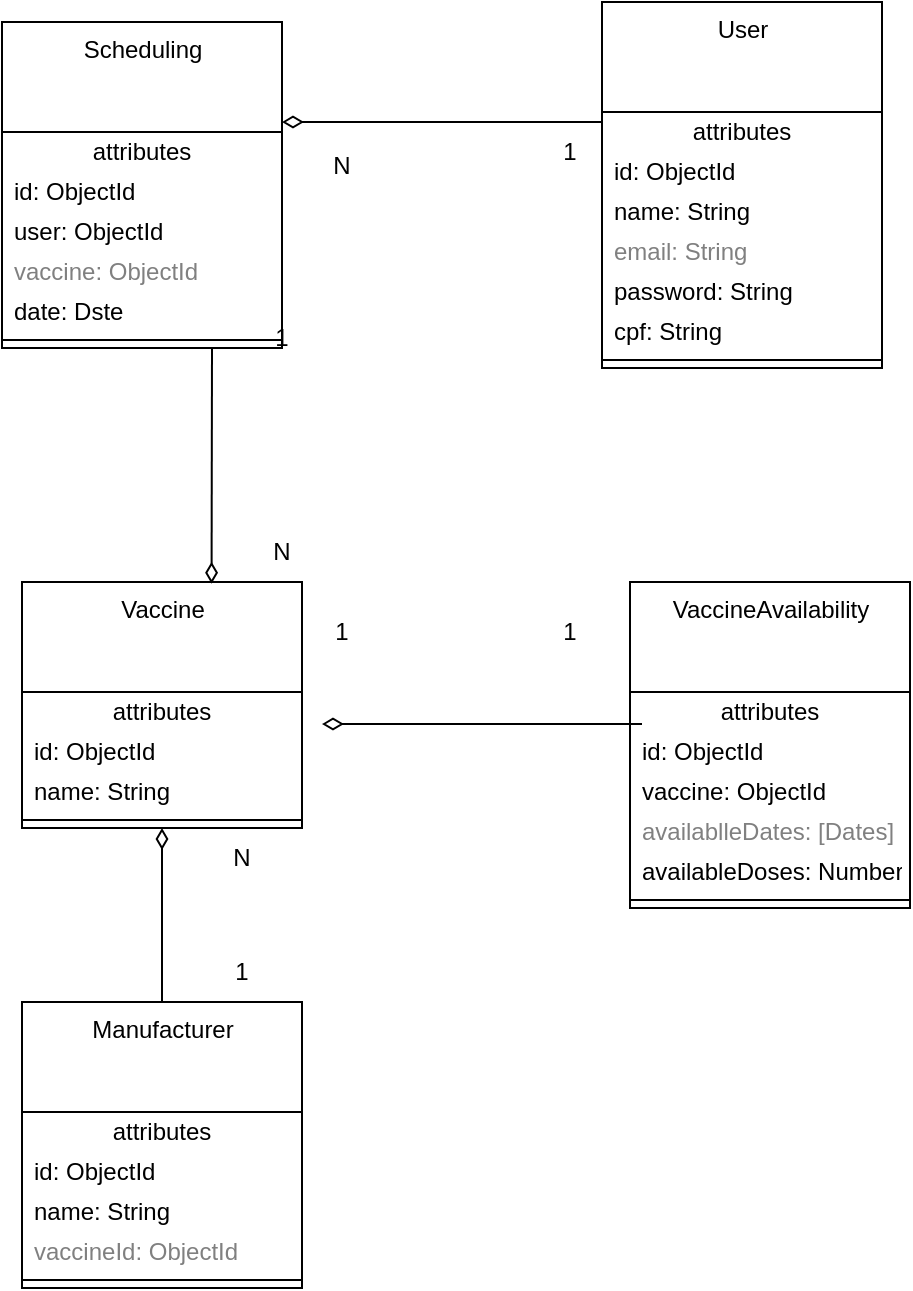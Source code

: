 <mxfile>
    <diagram id="SrMsp8DubB7abnCyO7zT" name="Página-1">
        <mxGraphModel dx="1109" dy="687" grid="1" gridSize="10" guides="1" tooltips="1" connect="1" arrows="1" fold="1" page="1" pageScale="1" pageWidth="827" pageHeight="1169" math="0" shadow="0">
            <root>
                <mxCell id="0"/>
                <mxCell id="1" parent="0"/>
                <mxCell id="6" value="Scheduling" style="swimlane;fontStyle=0;align=center;verticalAlign=top;childLayout=stackLayout;horizontal=1;startSize=55;horizontalStack=0;resizeParent=1;resizeParentMax=0;resizeLast=0;collapsible=0;marginBottom=0;html=1;" parent="1" vertex="1">
                    <mxGeometry x="130" y="80" width="140" height="163" as="geometry"/>
                </mxCell>
                <mxCell id="7" value="attributes" style="text;html=1;strokeColor=none;fillColor=none;align=center;verticalAlign=middle;spacingLeft=4;spacingRight=4;overflow=hidden;rotatable=0;points=[[0,0.5],[1,0.5]];portConstraint=eastwest;" parent="6" vertex="1">
                    <mxGeometry y="55" width="140" height="20" as="geometry"/>
                </mxCell>
                <mxCell id="65" value="id: ObjectId" style="text;html=1;strokeColor=none;fillColor=none;align=left;verticalAlign=middle;spacingLeft=4;spacingRight=4;overflow=hidden;rotatable=0;points=[[0,0.5],[1,0.5]];portConstraint=eastwest;" vertex="1" parent="6">
                    <mxGeometry y="75" width="140" height="20" as="geometry"/>
                </mxCell>
                <mxCell id="8" value="user: ObjectId" style="text;html=1;strokeColor=none;fillColor=none;align=left;verticalAlign=middle;spacingLeft=4;spacingRight=4;overflow=hidden;rotatable=0;points=[[0,0.5],[1,0.5]];portConstraint=eastwest;" parent="6" vertex="1">
                    <mxGeometry y="95" width="140" height="20" as="geometry"/>
                </mxCell>
                <mxCell id="9" value="vaccine: ObjectId" style="text;html=1;strokeColor=none;fillColor=none;align=left;verticalAlign=middle;spacingLeft=4;spacingRight=4;overflow=hidden;rotatable=0;points=[[0,0.5],[1,0.5]];portConstraint=eastwest;fontColor=#808080;" parent="6" vertex="1">
                    <mxGeometry y="115" width="140" height="20" as="geometry"/>
                </mxCell>
                <mxCell id="10" value="date: Dste" style="text;html=1;strokeColor=none;fillColor=none;align=left;verticalAlign=middle;spacingLeft=4;spacingRight=4;overflow=hidden;rotatable=0;points=[[0,0.5],[1,0.5]];portConstraint=eastwest;" parent="6" vertex="1">
                    <mxGeometry y="135" width="140" height="20" as="geometry"/>
                </mxCell>
                <mxCell id="11" value="" style="line;strokeWidth=1;fillColor=none;align=left;verticalAlign=middle;spacingTop=-1;spacingLeft=3;spacingRight=3;rotatable=0;labelPosition=right;points=[];portConstraint=eastwest;" parent="6" vertex="1">
                    <mxGeometry y="155" width="140" height="8" as="geometry"/>
                </mxCell>
                <mxCell id="22" value="User" style="swimlane;fontStyle=0;align=center;verticalAlign=top;childLayout=stackLayout;horizontal=1;startSize=55;horizontalStack=0;resizeParent=1;resizeParentMax=0;resizeLast=0;collapsible=0;marginBottom=0;html=1;" parent="1" vertex="1">
                    <mxGeometry x="430" y="70" width="140" height="183" as="geometry"/>
                </mxCell>
                <mxCell id="23" value="attributes" style="text;html=1;strokeColor=none;fillColor=none;align=center;verticalAlign=middle;spacingLeft=4;spacingRight=4;overflow=hidden;rotatable=0;points=[[0,0.5],[1,0.5]];portConstraint=eastwest;" parent="22" vertex="1">
                    <mxGeometry y="55" width="140" height="20" as="geometry"/>
                </mxCell>
                <mxCell id="66" value="id: ObjectId" style="text;html=1;strokeColor=none;fillColor=none;align=left;verticalAlign=middle;spacingLeft=4;spacingRight=4;overflow=hidden;rotatable=0;points=[[0,0.5],[1,0.5]];portConstraint=eastwest;" vertex="1" parent="22">
                    <mxGeometry y="75" width="140" height="20" as="geometry"/>
                </mxCell>
                <mxCell id="24" value="name: String" style="text;html=1;strokeColor=none;fillColor=none;align=left;verticalAlign=middle;spacingLeft=4;spacingRight=4;overflow=hidden;rotatable=0;points=[[0,0.5],[1,0.5]];portConstraint=eastwest;" parent="22" vertex="1">
                    <mxGeometry y="95" width="140" height="20" as="geometry"/>
                </mxCell>
                <mxCell id="25" value="email: String" style="text;html=1;strokeColor=none;fillColor=none;align=left;verticalAlign=middle;spacingLeft=4;spacingRight=4;overflow=hidden;rotatable=0;points=[[0,0.5],[1,0.5]];portConstraint=eastwest;fontColor=#808080;" parent="22" vertex="1">
                    <mxGeometry y="115" width="140" height="20" as="geometry"/>
                </mxCell>
                <mxCell id="26" value="password: String" style="text;html=1;strokeColor=none;fillColor=none;align=left;verticalAlign=middle;spacingLeft=4;spacingRight=4;overflow=hidden;rotatable=0;points=[[0,0.5],[1,0.5]];portConstraint=eastwest;" parent="22" vertex="1">
                    <mxGeometry y="135" width="140" height="20" as="geometry"/>
                </mxCell>
                <mxCell id="48" value="cpf: String" style="text;html=1;strokeColor=none;fillColor=none;align=left;verticalAlign=middle;spacingLeft=4;spacingRight=4;overflow=hidden;rotatable=0;points=[[0,0.5],[1,0.5]];portConstraint=eastwest;" parent="22" vertex="1">
                    <mxGeometry y="155" width="140" height="20" as="geometry"/>
                </mxCell>
                <mxCell id="27" value="" style="line;strokeWidth=1;fillColor=none;align=left;verticalAlign=middle;spacingTop=-1;spacingLeft=3;spacingRight=3;rotatable=0;labelPosition=right;points=[];portConstraint=eastwest;" parent="22" vertex="1">
                    <mxGeometry y="175" width="140" height="8" as="geometry"/>
                </mxCell>
                <mxCell id="30" value="Vaccine" style="swimlane;fontStyle=0;align=center;verticalAlign=top;childLayout=stackLayout;horizontal=1;startSize=55;horizontalStack=0;resizeParent=1;resizeParentMax=0;resizeLast=0;collapsible=0;marginBottom=0;html=1;" parent="1" vertex="1">
                    <mxGeometry x="140" y="360" width="140" height="123" as="geometry"/>
                </mxCell>
                <mxCell id="31" value="attributes" style="text;html=1;strokeColor=none;fillColor=none;align=center;verticalAlign=middle;spacingLeft=4;spacingRight=4;overflow=hidden;rotatable=0;points=[[0,0.5],[1,0.5]];portConstraint=eastwest;" parent="30" vertex="1">
                    <mxGeometry y="55" width="140" height="20" as="geometry"/>
                </mxCell>
                <mxCell id="69" value="id: ObjectId" style="text;html=1;strokeColor=none;fillColor=none;align=left;verticalAlign=middle;spacingLeft=4;spacingRight=4;overflow=hidden;rotatable=0;points=[[0,0.5],[1,0.5]];portConstraint=eastwest;" vertex="1" parent="30">
                    <mxGeometry y="75" width="140" height="20" as="geometry"/>
                </mxCell>
                <mxCell id="32" value="name: String" style="text;html=1;strokeColor=none;fillColor=none;align=left;verticalAlign=middle;spacingLeft=4;spacingRight=4;overflow=hidden;rotatable=0;points=[[0,0.5],[1,0.5]];portConstraint=eastwest;" parent="30" vertex="1">
                    <mxGeometry y="95" width="140" height="20" as="geometry"/>
                </mxCell>
                <mxCell id="35" value="" style="line;strokeWidth=1;fillColor=none;align=left;verticalAlign=middle;spacingTop=-1;spacingLeft=3;spacingRight=3;rotatable=0;labelPosition=right;points=[];portConstraint=eastwest;" parent="30" vertex="1">
                    <mxGeometry y="115" width="140" height="8" as="geometry"/>
                </mxCell>
                <mxCell id="38" value="VaccineAvailability" style="swimlane;fontStyle=0;align=center;verticalAlign=top;childLayout=stackLayout;horizontal=1;startSize=55;horizontalStack=0;resizeParent=1;resizeParentMax=0;resizeLast=0;collapsible=0;marginBottom=0;html=1;" parent="1" vertex="1">
                    <mxGeometry x="444" y="360" width="140" height="163" as="geometry"/>
                </mxCell>
                <mxCell id="39" value="attributes" style="text;html=1;strokeColor=none;fillColor=none;align=center;verticalAlign=middle;spacingLeft=4;spacingRight=4;overflow=hidden;rotatable=0;points=[[0,0.5],[1,0.5]];portConstraint=eastwest;" parent="38" vertex="1">
                    <mxGeometry y="55" width="140" height="20" as="geometry"/>
                </mxCell>
                <mxCell id="68" value="id: ObjectId" style="text;html=1;strokeColor=none;fillColor=none;align=left;verticalAlign=middle;spacingLeft=4;spacingRight=4;overflow=hidden;rotatable=0;points=[[0,0.5],[1,0.5]];portConstraint=eastwest;" vertex="1" parent="38">
                    <mxGeometry y="75" width="140" height="20" as="geometry"/>
                </mxCell>
                <mxCell id="40" value="vaccine: ObjectId" style="text;html=1;strokeColor=none;fillColor=none;align=left;verticalAlign=middle;spacingLeft=4;spacingRight=4;overflow=hidden;rotatable=0;points=[[0,0.5],[1,0.5]];portConstraint=eastwest;" parent="38" vertex="1">
                    <mxGeometry y="95" width="140" height="20" as="geometry"/>
                </mxCell>
                <mxCell id="41" value="availablleDates: [Dates]" style="text;html=1;strokeColor=none;fillColor=none;align=left;verticalAlign=middle;spacingLeft=4;spacingRight=4;overflow=hidden;rotatable=0;points=[[0,0.5],[1,0.5]];portConstraint=eastwest;fontColor=#808080;" parent="38" vertex="1">
                    <mxGeometry y="115" width="140" height="20" as="geometry"/>
                </mxCell>
                <mxCell id="42" value="availableDoses: Number" style="text;html=1;strokeColor=none;fillColor=none;align=left;verticalAlign=middle;spacingLeft=4;spacingRight=4;overflow=hidden;rotatable=0;points=[[0,0.5],[1,0.5]];portConstraint=eastwest;" parent="38" vertex="1">
                    <mxGeometry y="135" width="140" height="20" as="geometry"/>
                </mxCell>
                <mxCell id="43" value="" style="line;strokeWidth=1;fillColor=none;align=left;verticalAlign=middle;spacingTop=-1;spacingLeft=3;spacingRight=3;rotatable=0;labelPosition=right;points=[];portConstraint=eastwest;" parent="38" vertex="1">
                    <mxGeometry y="155" width="140" height="8" as="geometry"/>
                </mxCell>
                <mxCell id="49" value="" style="endArrow=none;startArrow=diamondThin;endFill=0;startFill=0;html=1;verticalAlign=bottom;labelBackgroundColor=none;strokeWidth=1;startSize=8;endSize=8;" parent="1" edge="1">
                    <mxGeometry width="160" relative="1" as="geometry">
                        <mxPoint x="270" y="130" as="sourcePoint"/>
                        <mxPoint x="430" y="130" as="targetPoint"/>
                    </mxGeometry>
                </mxCell>
                <mxCell id="50" value="" style="endArrow=none;startArrow=diamondThin;endFill=0;startFill=0;html=1;verticalAlign=bottom;labelBackgroundColor=none;strokeWidth=1;startSize=8;endSize=8;entryX=0.75;entryY=1;entryDx=0;entryDy=0;exitX=0.677;exitY=0.007;exitDx=0;exitDy=0;exitPerimeter=0;" parent="1" source="30" target="6" edge="1">
                    <mxGeometry width="160" relative="1" as="geometry">
                        <mxPoint x="230" y="350" as="sourcePoint"/>
                        <mxPoint x="230" y="250" as="targetPoint"/>
                    </mxGeometry>
                </mxCell>
                <mxCell id="53" value="1&lt;br&gt;" style="text;html=1;strokeColor=none;fillColor=none;align=center;verticalAlign=middle;whiteSpace=wrap;rounded=0;" vertex="1" parent="1">
                    <mxGeometry x="240" y="223" width="60" height="30" as="geometry"/>
                </mxCell>
                <mxCell id="54" value="1" style="text;html=1;strokeColor=none;fillColor=none;align=center;verticalAlign=middle;whiteSpace=wrap;rounded=0;" vertex="1" parent="1">
                    <mxGeometry x="384" y="130" width="60" height="30" as="geometry"/>
                </mxCell>
                <mxCell id="55" value="N" style="text;html=1;strokeColor=none;fillColor=none;align=center;verticalAlign=middle;whiteSpace=wrap;rounded=0;" vertex="1" parent="1">
                    <mxGeometry x="240" y="330" width="60" height="30" as="geometry"/>
                </mxCell>
                <mxCell id="56" value="N" style="text;html=1;strokeColor=none;fillColor=none;align=center;verticalAlign=middle;whiteSpace=wrap;rounded=0;" vertex="1" parent="1">
                    <mxGeometry x="270" y="136.5" width="60" height="30" as="geometry"/>
                </mxCell>
                <mxCell id="57" value="1" style="text;html=1;strokeColor=none;fillColor=none;align=center;verticalAlign=middle;whiteSpace=wrap;rounded=0;" vertex="1" parent="1">
                    <mxGeometry x="270" y="370" width="60" height="30" as="geometry"/>
                </mxCell>
                <mxCell id="58" value="" style="endArrow=none;startArrow=diamondThin;endFill=0;startFill=0;html=1;verticalAlign=bottom;labelBackgroundColor=none;strokeWidth=1;startSize=8;endSize=8;entryX=0.5;entryY=0;entryDx=0;entryDy=0;exitX=0.5;exitY=1;exitDx=0;exitDy=0;" edge="1" parent="1" source="30" target="60">
                    <mxGeometry width="160" relative="1" as="geometry">
                        <mxPoint x="140" y="523" as="sourcePoint"/>
                        <mxPoint x="300" y="523" as="targetPoint"/>
                    </mxGeometry>
                </mxCell>
                <mxCell id="59" value="1" style="text;html=1;strokeColor=none;fillColor=none;align=center;verticalAlign=middle;whiteSpace=wrap;rounded=0;" vertex="1" parent="1">
                    <mxGeometry x="384" y="370" width="60" height="30" as="geometry"/>
                </mxCell>
                <mxCell id="60" value="Manufacturer" style="swimlane;fontStyle=0;align=center;verticalAlign=top;childLayout=stackLayout;horizontal=1;startSize=55;horizontalStack=0;resizeParent=1;resizeParentMax=0;resizeLast=0;collapsible=0;marginBottom=0;html=1;" vertex="1" parent="1">
                    <mxGeometry x="140" y="570" width="140" height="143" as="geometry"/>
                </mxCell>
                <mxCell id="61" value="attributes" style="text;html=1;strokeColor=none;fillColor=none;align=center;verticalAlign=middle;spacingLeft=4;spacingRight=4;overflow=hidden;rotatable=0;points=[[0,0.5],[1,0.5]];portConstraint=eastwest;" vertex="1" parent="60">
                    <mxGeometry y="55" width="140" height="20" as="geometry"/>
                </mxCell>
                <mxCell id="70" value="id: ObjectId" style="text;html=1;strokeColor=none;fillColor=none;align=left;verticalAlign=middle;spacingLeft=4;spacingRight=4;overflow=hidden;rotatable=0;points=[[0,0.5],[1,0.5]];portConstraint=eastwest;" vertex="1" parent="60">
                    <mxGeometry y="75" width="140" height="20" as="geometry"/>
                </mxCell>
                <mxCell id="62" value="name: String" style="text;html=1;strokeColor=none;fillColor=none;align=left;verticalAlign=middle;spacingLeft=4;spacingRight=4;overflow=hidden;rotatable=0;points=[[0,0.5],[1,0.5]];portConstraint=eastwest;" vertex="1" parent="60">
                    <mxGeometry y="95" width="140" height="20" as="geometry"/>
                </mxCell>
                <mxCell id="63" value="vaccineId: ObjectId" style="text;html=1;strokeColor=none;fillColor=none;align=left;verticalAlign=middle;spacingLeft=4;spacingRight=4;overflow=hidden;rotatable=0;points=[[0,0.5],[1,0.5]];portConstraint=eastwest;fontColor=#808080;" vertex="1" parent="60">
                    <mxGeometry y="115" width="140" height="20" as="geometry"/>
                </mxCell>
                <mxCell id="64" value="" style="line;strokeWidth=1;fillColor=none;align=left;verticalAlign=middle;spacingTop=-1;spacingLeft=3;spacingRight=3;rotatable=0;labelPosition=right;points=[];portConstraint=eastwest;" vertex="1" parent="60">
                    <mxGeometry y="135" width="140" height="8" as="geometry"/>
                </mxCell>
                <mxCell id="71" value="" style="endArrow=none;startArrow=diamondThin;endFill=0;startFill=0;html=1;verticalAlign=bottom;labelBackgroundColor=none;strokeWidth=1;startSize=8;endSize=8;" edge="1" parent="1">
                    <mxGeometry width="160" relative="1" as="geometry">
                        <mxPoint x="290" y="431" as="sourcePoint"/>
                        <mxPoint x="450" y="431" as="targetPoint"/>
                    </mxGeometry>
                </mxCell>
                <mxCell id="72" value="1" style="text;html=1;strokeColor=none;fillColor=none;align=center;verticalAlign=middle;whiteSpace=wrap;rounded=0;" vertex="1" parent="1">
                    <mxGeometry x="220" y="540" width="60" height="30" as="geometry"/>
                </mxCell>
                <mxCell id="73" value="N" style="text;html=1;strokeColor=none;fillColor=none;align=center;verticalAlign=middle;whiteSpace=wrap;rounded=0;" vertex="1" parent="1">
                    <mxGeometry x="220" y="483" width="60" height="30" as="geometry"/>
                </mxCell>
            </root>
        </mxGraphModel>
    </diagram>
</mxfile>
